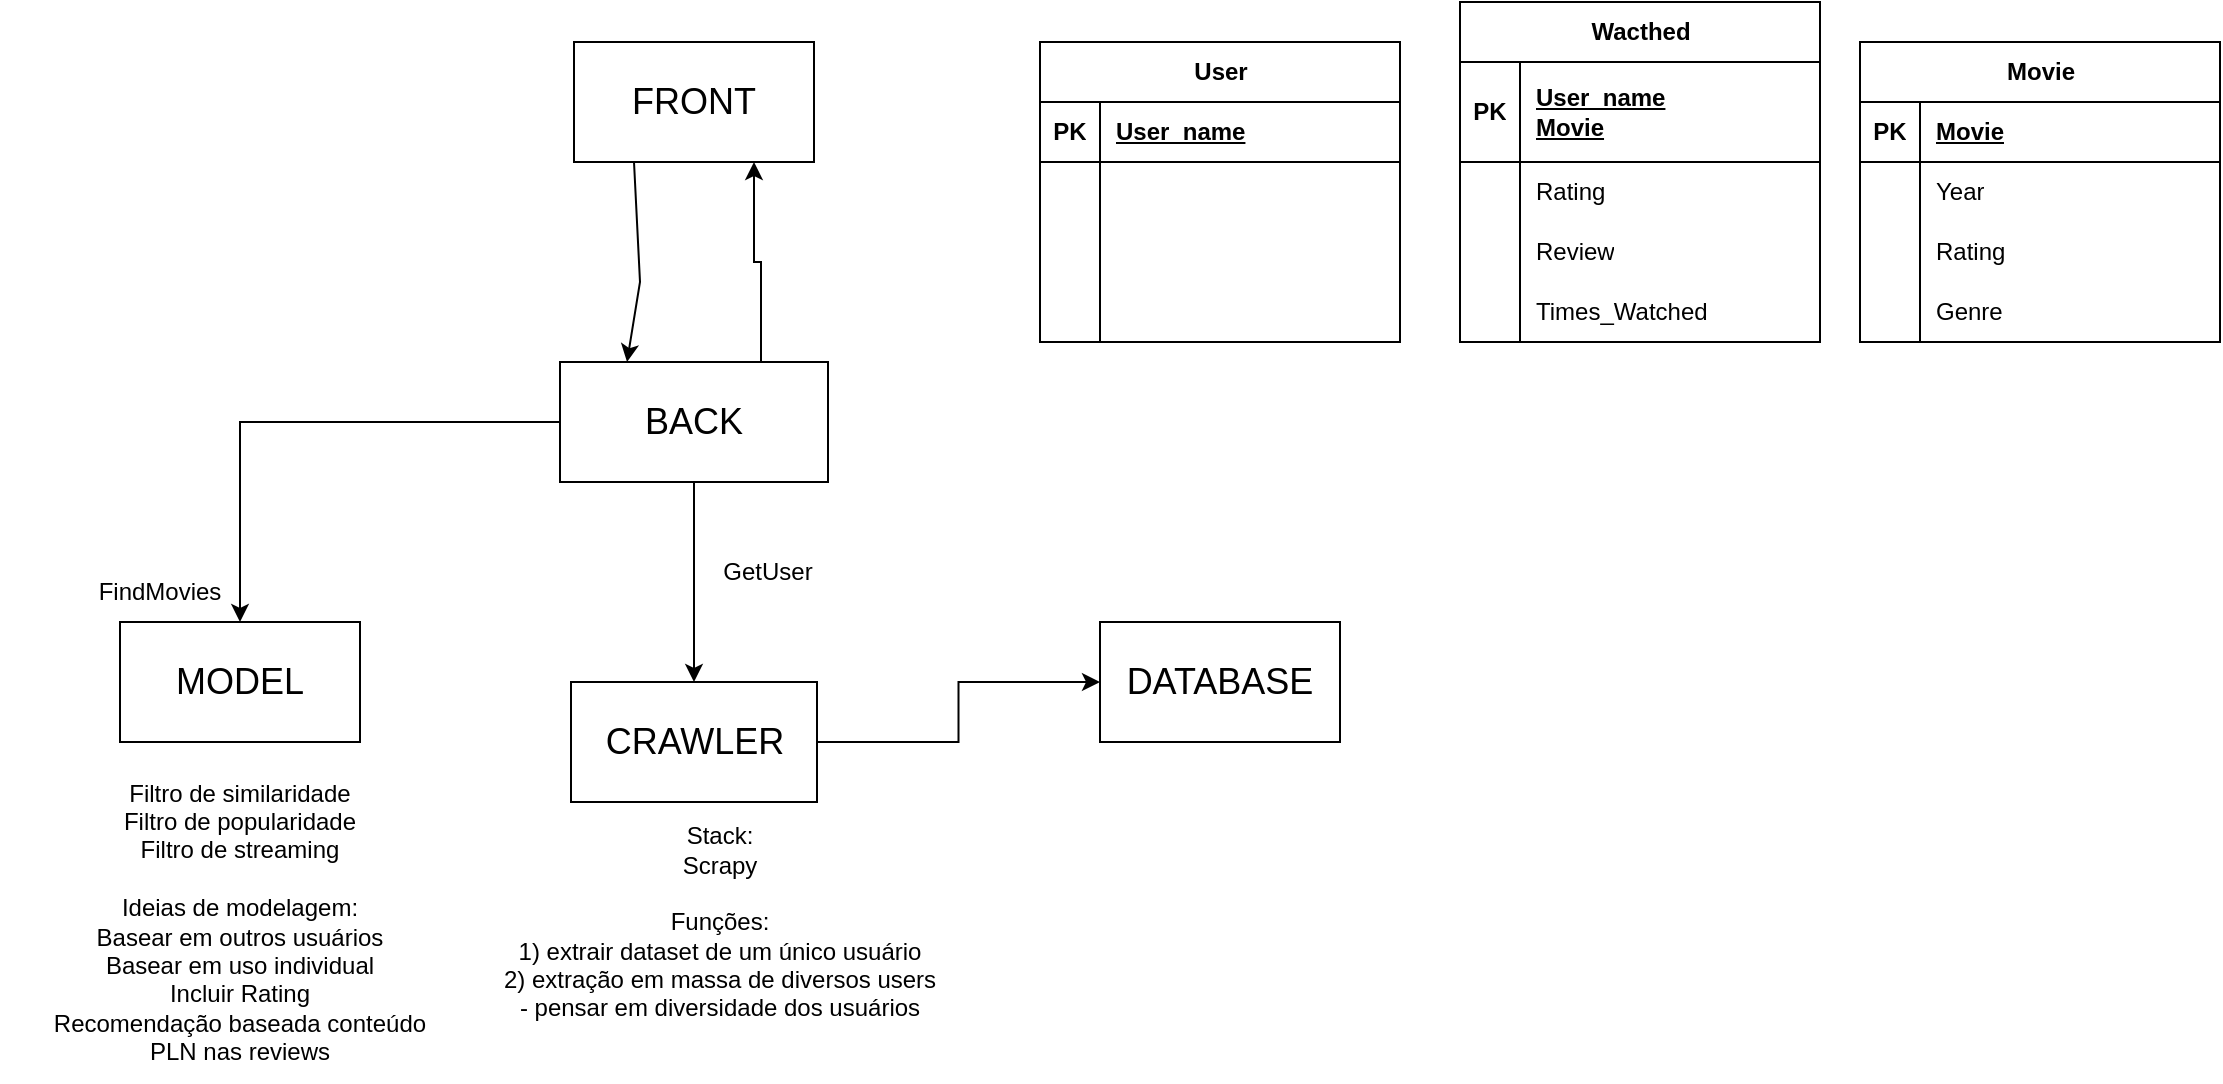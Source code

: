 <mxfile version="24.3.0" type="github">
  <diagram name="Página-1" id="YkvtE3MZGLfcJQZgil_t">
    <mxGraphModel dx="984" dy="575" grid="1" gridSize="10" guides="1" tooltips="1" connect="1" arrows="1" fold="1" page="1" pageScale="1" pageWidth="827" pageHeight="1169" math="0" shadow="0">
      <root>
        <mxCell id="0" />
        <mxCell id="1" parent="0" />
        <mxCell id="SIEje8UJX8jsYIrfZe9u-1" value="&lt;font style=&quot;font-size: 18px;&quot;&gt;FRONT&lt;/font&gt;" style="rounded=0;whiteSpace=wrap;html=1;" vertex="1" parent="1">
          <mxGeometry x="287" y="110" width="120" height="60" as="geometry" />
        </mxCell>
        <mxCell id="SIEje8UJX8jsYIrfZe9u-10" style="edgeStyle=orthogonalEdgeStyle;rounded=0;orthogonalLoop=1;jettySize=auto;html=1;exitX=0.75;exitY=0;exitDx=0;exitDy=0;entryX=0.75;entryY=1;entryDx=0;entryDy=0;" edge="1" parent="1" source="SIEje8UJX8jsYIrfZe9u-5" target="SIEje8UJX8jsYIrfZe9u-1">
          <mxGeometry relative="1" as="geometry" />
        </mxCell>
        <mxCell id="SIEje8UJX8jsYIrfZe9u-14" style="edgeStyle=orthogonalEdgeStyle;rounded=0;orthogonalLoop=1;jettySize=auto;html=1;exitX=0.5;exitY=1;exitDx=0;exitDy=0;entryX=0.5;entryY=0;entryDx=0;entryDy=0;" edge="1" parent="1" source="SIEje8UJX8jsYIrfZe9u-5" target="SIEje8UJX8jsYIrfZe9u-6">
          <mxGeometry relative="1" as="geometry" />
        </mxCell>
        <mxCell id="SIEje8UJX8jsYIrfZe9u-17" style="edgeStyle=orthogonalEdgeStyle;rounded=0;orthogonalLoop=1;jettySize=auto;html=1;exitX=0;exitY=0.5;exitDx=0;exitDy=0;entryX=0.5;entryY=0;entryDx=0;entryDy=0;" edge="1" parent="1" source="SIEje8UJX8jsYIrfZe9u-5" target="SIEje8UJX8jsYIrfZe9u-7">
          <mxGeometry relative="1" as="geometry" />
        </mxCell>
        <mxCell id="SIEje8UJX8jsYIrfZe9u-5" value="&lt;font style=&quot;font-size: 18px;&quot;&gt;BACK&lt;/font&gt;" style="rounded=0;whiteSpace=wrap;html=1;" vertex="1" parent="1">
          <mxGeometry x="280" y="270" width="134" height="60" as="geometry" />
        </mxCell>
        <mxCell id="SIEje8UJX8jsYIrfZe9u-71" style="edgeStyle=orthogonalEdgeStyle;rounded=0;orthogonalLoop=1;jettySize=auto;html=1;exitX=1;exitY=0.5;exitDx=0;exitDy=0;entryX=0;entryY=0.5;entryDx=0;entryDy=0;" edge="1" parent="1" source="SIEje8UJX8jsYIrfZe9u-6" target="SIEje8UJX8jsYIrfZe9u-8">
          <mxGeometry relative="1" as="geometry" />
        </mxCell>
        <mxCell id="SIEje8UJX8jsYIrfZe9u-6" value="&lt;font style=&quot;font-size: 18px;&quot;&gt;CRAWLER&lt;/font&gt;" style="rounded=0;whiteSpace=wrap;html=1;" vertex="1" parent="1">
          <mxGeometry x="285.5" y="430" width="123" height="60" as="geometry" />
        </mxCell>
        <mxCell id="SIEje8UJX8jsYIrfZe9u-7" value="&lt;font style=&quot;font-size: 18px;&quot;&gt;MODEL&lt;/font&gt;" style="rounded=0;whiteSpace=wrap;html=1;" vertex="1" parent="1">
          <mxGeometry x="60" y="400" width="120" height="60" as="geometry" />
        </mxCell>
        <mxCell id="SIEje8UJX8jsYIrfZe9u-8" value="&lt;font style=&quot;font-size: 18px;&quot;&gt;DATABASE&lt;/font&gt;" style="rounded=0;whiteSpace=wrap;html=1;" vertex="1" parent="1">
          <mxGeometry x="550" y="400" width="120" height="60" as="geometry" />
        </mxCell>
        <mxCell id="SIEje8UJX8jsYIrfZe9u-9" value="" style="endArrow=classic;html=1;rounded=0;exitX=0.25;exitY=1;exitDx=0;exitDy=0;entryX=0.25;entryY=0;entryDx=0;entryDy=0;" edge="1" parent="1" source="SIEje8UJX8jsYIrfZe9u-1" target="SIEje8UJX8jsYIrfZe9u-5">
          <mxGeometry width="50" height="50" relative="1" as="geometry">
            <mxPoint x="430" y="360" as="sourcePoint" />
            <mxPoint x="480" y="310" as="targetPoint" />
            <Array as="points">
              <mxPoint x="320" y="230" />
            </Array>
          </mxGeometry>
        </mxCell>
        <mxCell id="SIEje8UJX8jsYIrfZe9u-12" value="&lt;div&gt;Stack:&lt;/div&gt;&lt;div&gt;Scrapy&lt;br&gt;&lt;/div&gt;&lt;div&gt;&lt;br&gt;&lt;/div&gt;&lt;div&gt;Funções:&lt;/div&gt;&lt;div&gt;1) extrair dataset de um único usuário&lt;/div&gt;&lt;div&gt;2) extração em massa de diversos users&lt;/div&gt;&lt;div&gt;- pensar em diversidade dos usuários&lt;/div&gt;" style="text;html=1;align=center;verticalAlign=middle;whiteSpace=wrap;rounded=0;" vertex="1" parent="1">
          <mxGeometry x="240" y="470" width="240" height="160" as="geometry" />
        </mxCell>
        <mxCell id="SIEje8UJX8jsYIrfZe9u-13" value="&lt;div&gt;Filtro de similaridade&lt;/div&gt;&lt;div&gt;Filtro de popularidade&lt;/div&gt;&lt;div&gt;Filtro de streaming&lt;/div&gt;&lt;div&gt;&lt;br&gt;&lt;/div&gt;&lt;div&gt;Ideias de modelagem:&lt;/div&gt;&lt;div&gt;Basear em outros usuários&lt;/div&gt;&lt;div&gt;Basear em uso individual&lt;/div&gt;&lt;div&gt;Incluir Rating&lt;br&gt;&lt;/div&gt;&lt;div&gt;Recomendação baseada conteúdo&lt;br&gt;&lt;/div&gt;&lt;div&gt;PLN nas reviews&lt;br&gt;&lt;/div&gt;" style="text;html=1;align=center;verticalAlign=middle;whiteSpace=wrap;rounded=0;" vertex="1" parent="1">
          <mxGeometry y="470" width="240" height="160" as="geometry" />
        </mxCell>
        <mxCell id="SIEje8UJX8jsYIrfZe9u-15" value="GetUser" style="text;html=1;align=center;verticalAlign=middle;whiteSpace=wrap;rounded=0;" vertex="1" parent="1">
          <mxGeometry x="354" y="360" width="60" height="30" as="geometry" />
        </mxCell>
        <mxCell id="SIEje8UJX8jsYIrfZe9u-16" value="FindMovies" style="text;html=1;align=center;verticalAlign=middle;whiteSpace=wrap;rounded=0;" vertex="1" parent="1">
          <mxGeometry x="50" y="370" width="60" height="30" as="geometry" />
        </mxCell>
        <mxCell id="SIEje8UJX8jsYIrfZe9u-18" value="User" style="shape=table;startSize=30;container=1;collapsible=1;childLayout=tableLayout;fixedRows=1;rowLines=0;fontStyle=1;align=center;resizeLast=1;html=1;" vertex="1" parent="1">
          <mxGeometry x="520" y="110" width="180" height="150" as="geometry" />
        </mxCell>
        <mxCell id="SIEje8UJX8jsYIrfZe9u-19" value="" style="shape=tableRow;horizontal=0;startSize=0;swimlaneHead=0;swimlaneBody=0;fillColor=none;collapsible=0;dropTarget=0;points=[[0,0.5],[1,0.5]];portConstraint=eastwest;top=0;left=0;right=0;bottom=1;" vertex="1" parent="SIEje8UJX8jsYIrfZe9u-18">
          <mxGeometry y="30" width="180" height="30" as="geometry" />
        </mxCell>
        <mxCell id="SIEje8UJX8jsYIrfZe9u-20" value="PK" style="shape=partialRectangle;connectable=0;fillColor=none;top=0;left=0;bottom=0;right=0;fontStyle=1;overflow=hidden;whiteSpace=wrap;html=1;" vertex="1" parent="SIEje8UJX8jsYIrfZe9u-19">
          <mxGeometry width="30" height="30" as="geometry">
            <mxRectangle width="30" height="30" as="alternateBounds" />
          </mxGeometry>
        </mxCell>
        <mxCell id="SIEje8UJX8jsYIrfZe9u-21" value="User_name" style="shape=partialRectangle;connectable=0;fillColor=none;top=0;left=0;bottom=0;right=0;align=left;spacingLeft=6;fontStyle=5;overflow=hidden;whiteSpace=wrap;html=1;" vertex="1" parent="SIEje8UJX8jsYIrfZe9u-19">
          <mxGeometry x="30" width="150" height="30" as="geometry">
            <mxRectangle width="150" height="30" as="alternateBounds" />
          </mxGeometry>
        </mxCell>
        <mxCell id="SIEje8UJX8jsYIrfZe9u-22" value="" style="shape=tableRow;horizontal=0;startSize=0;swimlaneHead=0;swimlaneBody=0;fillColor=none;collapsible=0;dropTarget=0;points=[[0,0.5],[1,0.5]];portConstraint=eastwest;top=0;left=0;right=0;bottom=0;" vertex="1" parent="SIEje8UJX8jsYIrfZe9u-18">
          <mxGeometry y="60" width="180" height="30" as="geometry" />
        </mxCell>
        <mxCell id="SIEje8UJX8jsYIrfZe9u-23" value="" style="shape=partialRectangle;connectable=0;fillColor=none;top=0;left=0;bottom=0;right=0;editable=1;overflow=hidden;whiteSpace=wrap;html=1;" vertex="1" parent="SIEje8UJX8jsYIrfZe9u-22">
          <mxGeometry width="30" height="30" as="geometry">
            <mxRectangle width="30" height="30" as="alternateBounds" />
          </mxGeometry>
        </mxCell>
        <mxCell id="SIEje8UJX8jsYIrfZe9u-24" value="" style="shape=partialRectangle;connectable=0;fillColor=none;top=0;left=0;bottom=0;right=0;align=left;spacingLeft=6;overflow=hidden;whiteSpace=wrap;html=1;" vertex="1" parent="SIEje8UJX8jsYIrfZe9u-22">
          <mxGeometry x="30" width="150" height="30" as="geometry">
            <mxRectangle width="150" height="30" as="alternateBounds" />
          </mxGeometry>
        </mxCell>
        <mxCell id="SIEje8UJX8jsYIrfZe9u-25" value="" style="shape=tableRow;horizontal=0;startSize=0;swimlaneHead=0;swimlaneBody=0;fillColor=none;collapsible=0;dropTarget=0;points=[[0,0.5],[1,0.5]];portConstraint=eastwest;top=0;left=0;right=0;bottom=0;" vertex="1" parent="SIEje8UJX8jsYIrfZe9u-18">
          <mxGeometry y="90" width="180" height="30" as="geometry" />
        </mxCell>
        <mxCell id="SIEje8UJX8jsYIrfZe9u-26" value="" style="shape=partialRectangle;connectable=0;fillColor=none;top=0;left=0;bottom=0;right=0;editable=1;overflow=hidden;whiteSpace=wrap;html=1;" vertex="1" parent="SIEje8UJX8jsYIrfZe9u-25">
          <mxGeometry width="30" height="30" as="geometry">
            <mxRectangle width="30" height="30" as="alternateBounds" />
          </mxGeometry>
        </mxCell>
        <mxCell id="SIEje8UJX8jsYIrfZe9u-27" value="" style="shape=partialRectangle;connectable=0;fillColor=none;top=0;left=0;bottom=0;right=0;align=left;spacingLeft=6;overflow=hidden;whiteSpace=wrap;html=1;" vertex="1" parent="SIEje8UJX8jsYIrfZe9u-25">
          <mxGeometry x="30" width="150" height="30" as="geometry">
            <mxRectangle width="150" height="30" as="alternateBounds" />
          </mxGeometry>
        </mxCell>
        <mxCell id="SIEje8UJX8jsYIrfZe9u-28" value="" style="shape=tableRow;horizontal=0;startSize=0;swimlaneHead=0;swimlaneBody=0;fillColor=none;collapsible=0;dropTarget=0;points=[[0,0.5],[1,0.5]];portConstraint=eastwest;top=0;left=0;right=0;bottom=0;" vertex="1" parent="SIEje8UJX8jsYIrfZe9u-18">
          <mxGeometry y="120" width="180" height="30" as="geometry" />
        </mxCell>
        <mxCell id="SIEje8UJX8jsYIrfZe9u-29" value="" style="shape=partialRectangle;connectable=0;fillColor=none;top=0;left=0;bottom=0;right=0;editable=1;overflow=hidden;whiteSpace=wrap;html=1;" vertex="1" parent="SIEje8UJX8jsYIrfZe9u-28">
          <mxGeometry width="30" height="30" as="geometry">
            <mxRectangle width="30" height="30" as="alternateBounds" />
          </mxGeometry>
        </mxCell>
        <mxCell id="SIEje8UJX8jsYIrfZe9u-30" value="" style="shape=partialRectangle;connectable=0;fillColor=none;top=0;left=0;bottom=0;right=0;align=left;spacingLeft=6;overflow=hidden;whiteSpace=wrap;html=1;" vertex="1" parent="SIEje8UJX8jsYIrfZe9u-28">
          <mxGeometry x="30" width="150" height="30" as="geometry">
            <mxRectangle width="150" height="30" as="alternateBounds" />
          </mxGeometry>
        </mxCell>
        <mxCell id="SIEje8UJX8jsYIrfZe9u-31" value="Wacthed" style="shape=table;startSize=30;container=1;collapsible=1;childLayout=tableLayout;fixedRows=1;rowLines=0;fontStyle=1;align=center;resizeLast=1;html=1;" vertex="1" parent="1">
          <mxGeometry x="730" y="90" width="180" height="170" as="geometry" />
        </mxCell>
        <mxCell id="SIEje8UJX8jsYIrfZe9u-32" value="" style="shape=tableRow;horizontal=0;startSize=0;swimlaneHead=0;swimlaneBody=0;fillColor=none;collapsible=0;dropTarget=0;points=[[0,0.5],[1,0.5]];portConstraint=eastwest;top=0;left=0;right=0;bottom=1;" vertex="1" parent="SIEje8UJX8jsYIrfZe9u-31">
          <mxGeometry y="30" width="180" height="50" as="geometry" />
        </mxCell>
        <mxCell id="SIEje8UJX8jsYIrfZe9u-33" value="PK" style="shape=partialRectangle;connectable=0;fillColor=none;top=0;left=0;bottom=0;right=0;fontStyle=1;overflow=hidden;whiteSpace=wrap;html=1;" vertex="1" parent="SIEje8UJX8jsYIrfZe9u-32">
          <mxGeometry width="30" height="50" as="geometry">
            <mxRectangle width="30" height="50" as="alternateBounds" />
          </mxGeometry>
        </mxCell>
        <mxCell id="SIEje8UJX8jsYIrfZe9u-34" value="&lt;div&gt;User_name&lt;/div&gt;&lt;div&gt;Movie&lt;br&gt;&lt;/div&gt;" style="shape=partialRectangle;connectable=0;fillColor=none;top=0;left=0;bottom=0;right=0;align=left;spacingLeft=6;fontStyle=5;overflow=hidden;whiteSpace=wrap;html=1;" vertex="1" parent="SIEje8UJX8jsYIrfZe9u-32">
          <mxGeometry x="30" width="150" height="50" as="geometry">
            <mxRectangle width="150" height="50" as="alternateBounds" />
          </mxGeometry>
        </mxCell>
        <mxCell id="SIEje8UJX8jsYIrfZe9u-35" value="" style="shape=tableRow;horizontal=0;startSize=0;swimlaneHead=0;swimlaneBody=0;fillColor=none;collapsible=0;dropTarget=0;points=[[0,0.5],[1,0.5]];portConstraint=eastwest;top=0;left=0;right=0;bottom=0;" vertex="1" parent="SIEje8UJX8jsYIrfZe9u-31">
          <mxGeometry y="80" width="180" height="30" as="geometry" />
        </mxCell>
        <mxCell id="SIEje8UJX8jsYIrfZe9u-36" value="" style="shape=partialRectangle;connectable=0;fillColor=none;top=0;left=0;bottom=0;right=0;editable=1;overflow=hidden;whiteSpace=wrap;html=1;" vertex="1" parent="SIEje8UJX8jsYIrfZe9u-35">
          <mxGeometry width="30" height="30" as="geometry">
            <mxRectangle width="30" height="30" as="alternateBounds" />
          </mxGeometry>
        </mxCell>
        <mxCell id="SIEje8UJX8jsYIrfZe9u-37" value="Rating" style="shape=partialRectangle;connectable=0;fillColor=none;top=0;left=0;bottom=0;right=0;align=left;spacingLeft=6;overflow=hidden;whiteSpace=wrap;html=1;" vertex="1" parent="SIEje8UJX8jsYIrfZe9u-35">
          <mxGeometry x="30" width="150" height="30" as="geometry">
            <mxRectangle width="150" height="30" as="alternateBounds" />
          </mxGeometry>
        </mxCell>
        <mxCell id="SIEje8UJX8jsYIrfZe9u-38" value="" style="shape=tableRow;horizontal=0;startSize=0;swimlaneHead=0;swimlaneBody=0;fillColor=none;collapsible=0;dropTarget=0;points=[[0,0.5],[1,0.5]];portConstraint=eastwest;top=0;left=0;right=0;bottom=0;" vertex="1" parent="SIEje8UJX8jsYIrfZe9u-31">
          <mxGeometry y="110" width="180" height="30" as="geometry" />
        </mxCell>
        <mxCell id="SIEje8UJX8jsYIrfZe9u-39" value="" style="shape=partialRectangle;connectable=0;fillColor=none;top=0;left=0;bottom=0;right=0;editable=1;overflow=hidden;whiteSpace=wrap;html=1;" vertex="1" parent="SIEje8UJX8jsYIrfZe9u-38">
          <mxGeometry width="30" height="30" as="geometry">
            <mxRectangle width="30" height="30" as="alternateBounds" />
          </mxGeometry>
        </mxCell>
        <mxCell id="SIEje8UJX8jsYIrfZe9u-40" value="Review" style="shape=partialRectangle;connectable=0;fillColor=none;top=0;left=0;bottom=0;right=0;align=left;spacingLeft=6;overflow=hidden;whiteSpace=wrap;html=1;" vertex="1" parent="SIEje8UJX8jsYIrfZe9u-38">
          <mxGeometry x="30" width="150" height="30" as="geometry">
            <mxRectangle width="150" height="30" as="alternateBounds" />
          </mxGeometry>
        </mxCell>
        <mxCell id="SIEje8UJX8jsYIrfZe9u-41" value="" style="shape=tableRow;horizontal=0;startSize=0;swimlaneHead=0;swimlaneBody=0;fillColor=none;collapsible=0;dropTarget=0;points=[[0,0.5],[1,0.5]];portConstraint=eastwest;top=0;left=0;right=0;bottom=0;" vertex="1" parent="SIEje8UJX8jsYIrfZe9u-31">
          <mxGeometry y="140" width="180" height="30" as="geometry" />
        </mxCell>
        <mxCell id="SIEje8UJX8jsYIrfZe9u-42" value="" style="shape=partialRectangle;connectable=0;fillColor=none;top=0;left=0;bottom=0;right=0;editable=1;overflow=hidden;whiteSpace=wrap;html=1;" vertex="1" parent="SIEje8UJX8jsYIrfZe9u-41">
          <mxGeometry width="30" height="30" as="geometry">
            <mxRectangle width="30" height="30" as="alternateBounds" />
          </mxGeometry>
        </mxCell>
        <mxCell id="SIEje8UJX8jsYIrfZe9u-43" value="Times_Watched" style="shape=partialRectangle;connectable=0;fillColor=none;top=0;left=0;bottom=0;right=0;align=left;spacingLeft=6;overflow=hidden;whiteSpace=wrap;html=1;" vertex="1" parent="SIEje8UJX8jsYIrfZe9u-41">
          <mxGeometry x="30" width="150" height="30" as="geometry">
            <mxRectangle width="150" height="30" as="alternateBounds" />
          </mxGeometry>
        </mxCell>
        <mxCell id="SIEje8UJX8jsYIrfZe9u-58" value="Movie" style="shape=table;startSize=30;container=1;collapsible=1;childLayout=tableLayout;fixedRows=1;rowLines=0;fontStyle=1;align=center;resizeLast=1;html=1;" vertex="1" parent="1">
          <mxGeometry x="930" y="110" width="180" height="150" as="geometry" />
        </mxCell>
        <mxCell id="SIEje8UJX8jsYIrfZe9u-59" value="" style="shape=tableRow;horizontal=0;startSize=0;swimlaneHead=0;swimlaneBody=0;fillColor=none;collapsible=0;dropTarget=0;points=[[0,0.5],[1,0.5]];portConstraint=eastwest;top=0;left=0;right=0;bottom=1;" vertex="1" parent="SIEje8UJX8jsYIrfZe9u-58">
          <mxGeometry y="30" width="180" height="30" as="geometry" />
        </mxCell>
        <mxCell id="SIEje8UJX8jsYIrfZe9u-60" value="PK" style="shape=partialRectangle;connectable=0;fillColor=none;top=0;left=0;bottom=0;right=0;fontStyle=1;overflow=hidden;whiteSpace=wrap;html=1;" vertex="1" parent="SIEje8UJX8jsYIrfZe9u-59">
          <mxGeometry width="30" height="30" as="geometry">
            <mxRectangle width="30" height="30" as="alternateBounds" />
          </mxGeometry>
        </mxCell>
        <mxCell id="SIEje8UJX8jsYIrfZe9u-61" value="Movie" style="shape=partialRectangle;connectable=0;fillColor=none;top=0;left=0;bottom=0;right=0;align=left;spacingLeft=6;fontStyle=5;overflow=hidden;whiteSpace=wrap;html=1;" vertex="1" parent="SIEje8UJX8jsYIrfZe9u-59">
          <mxGeometry x="30" width="150" height="30" as="geometry">
            <mxRectangle width="150" height="30" as="alternateBounds" />
          </mxGeometry>
        </mxCell>
        <mxCell id="SIEje8UJX8jsYIrfZe9u-62" value="" style="shape=tableRow;horizontal=0;startSize=0;swimlaneHead=0;swimlaneBody=0;fillColor=none;collapsible=0;dropTarget=0;points=[[0,0.5],[1,0.5]];portConstraint=eastwest;top=0;left=0;right=0;bottom=0;" vertex="1" parent="SIEje8UJX8jsYIrfZe9u-58">
          <mxGeometry y="60" width="180" height="30" as="geometry" />
        </mxCell>
        <mxCell id="SIEje8UJX8jsYIrfZe9u-63" value="" style="shape=partialRectangle;connectable=0;fillColor=none;top=0;left=0;bottom=0;right=0;editable=1;overflow=hidden;whiteSpace=wrap;html=1;" vertex="1" parent="SIEje8UJX8jsYIrfZe9u-62">
          <mxGeometry width="30" height="30" as="geometry">
            <mxRectangle width="30" height="30" as="alternateBounds" />
          </mxGeometry>
        </mxCell>
        <mxCell id="SIEje8UJX8jsYIrfZe9u-64" value="Year" style="shape=partialRectangle;connectable=0;fillColor=none;top=0;left=0;bottom=0;right=0;align=left;spacingLeft=6;overflow=hidden;whiteSpace=wrap;html=1;" vertex="1" parent="SIEje8UJX8jsYIrfZe9u-62">
          <mxGeometry x="30" width="150" height="30" as="geometry">
            <mxRectangle width="150" height="30" as="alternateBounds" />
          </mxGeometry>
        </mxCell>
        <mxCell id="SIEje8UJX8jsYIrfZe9u-65" value="" style="shape=tableRow;horizontal=0;startSize=0;swimlaneHead=0;swimlaneBody=0;fillColor=none;collapsible=0;dropTarget=0;points=[[0,0.5],[1,0.5]];portConstraint=eastwest;top=0;left=0;right=0;bottom=0;" vertex="1" parent="SIEje8UJX8jsYIrfZe9u-58">
          <mxGeometry y="90" width="180" height="30" as="geometry" />
        </mxCell>
        <mxCell id="SIEje8UJX8jsYIrfZe9u-66" value="" style="shape=partialRectangle;connectable=0;fillColor=none;top=0;left=0;bottom=0;right=0;editable=1;overflow=hidden;whiteSpace=wrap;html=1;" vertex="1" parent="SIEje8UJX8jsYIrfZe9u-65">
          <mxGeometry width="30" height="30" as="geometry">
            <mxRectangle width="30" height="30" as="alternateBounds" />
          </mxGeometry>
        </mxCell>
        <mxCell id="SIEje8UJX8jsYIrfZe9u-67" value="Rating" style="shape=partialRectangle;connectable=0;fillColor=none;top=0;left=0;bottom=0;right=0;align=left;spacingLeft=6;overflow=hidden;whiteSpace=wrap;html=1;" vertex="1" parent="SIEje8UJX8jsYIrfZe9u-65">
          <mxGeometry x="30" width="150" height="30" as="geometry">
            <mxRectangle width="150" height="30" as="alternateBounds" />
          </mxGeometry>
        </mxCell>
        <mxCell id="SIEje8UJX8jsYIrfZe9u-68" value="" style="shape=tableRow;horizontal=0;startSize=0;swimlaneHead=0;swimlaneBody=0;fillColor=none;collapsible=0;dropTarget=0;points=[[0,0.5],[1,0.5]];portConstraint=eastwest;top=0;left=0;right=0;bottom=0;" vertex="1" parent="SIEje8UJX8jsYIrfZe9u-58">
          <mxGeometry y="120" width="180" height="30" as="geometry" />
        </mxCell>
        <mxCell id="SIEje8UJX8jsYIrfZe9u-69" value="" style="shape=partialRectangle;connectable=0;fillColor=none;top=0;left=0;bottom=0;right=0;editable=1;overflow=hidden;whiteSpace=wrap;html=1;" vertex="1" parent="SIEje8UJX8jsYIrfZe9u-68">
          <mxGeometry width="30" height="30" as="geometry">
            <mxRectangle width="30" height="30" as="alternateBounds" />
          </mxGeometry>
        </mxCell>
        <mxCell id="SIEje8UJX8jsYIrfZe9u-70" value="Genre" style="shape=partialRectangle;connectable=0;fillColor=none;top=0;left=0;bottom=0;right=0;align=left;spacingLeft=6;overflow=hidden;whiteSpace=wrap;html=1;" vertex="1" parent="SIEje8UJX8jsYIrfZe9u-68">
          <mxGeometry x="30" width="150" height="30" as="geometry">
            <mxRectangle width="150" height="30" as="alternateBounds" />
          </mxGeometry>
        </mxCell>
      </root>
    </mxGraphModel>
  </diagram>
</mxfile>
